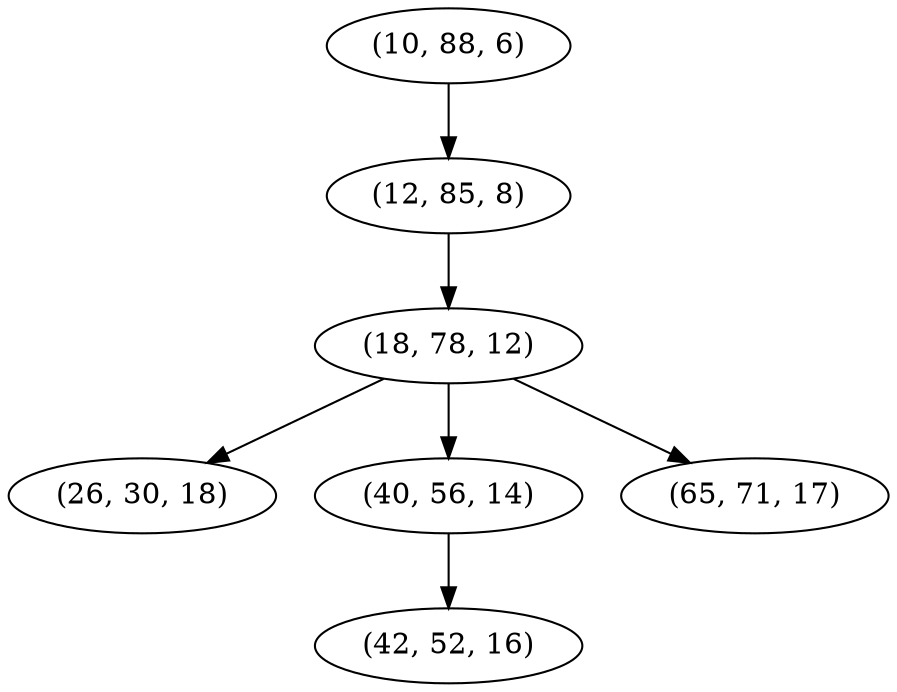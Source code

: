 digraph tree {
    "(10, 88, 6)";
    "(12, 85, 8)";
    "(18, 78, 12)";
    "(26, 30, 18)";
    "(40, 56, 14)";
    "(42, 52, 16)";
    "(65, 71, 17)";
    "(10, 88, 6)" -> "(12, 85, 8)";
    "(12, 85, 8)" -> "(18, 78, 12)";
    "(18, 78, 12)" -> "(26, 30, 18)";
    "(18, 78, 12)" -> "(40, 56, 14)";
    "(18, 78, 12)" -> "(65, 71, 17)";
    "(40, 56, 14)" -> "(42, 52, 16)";
}
